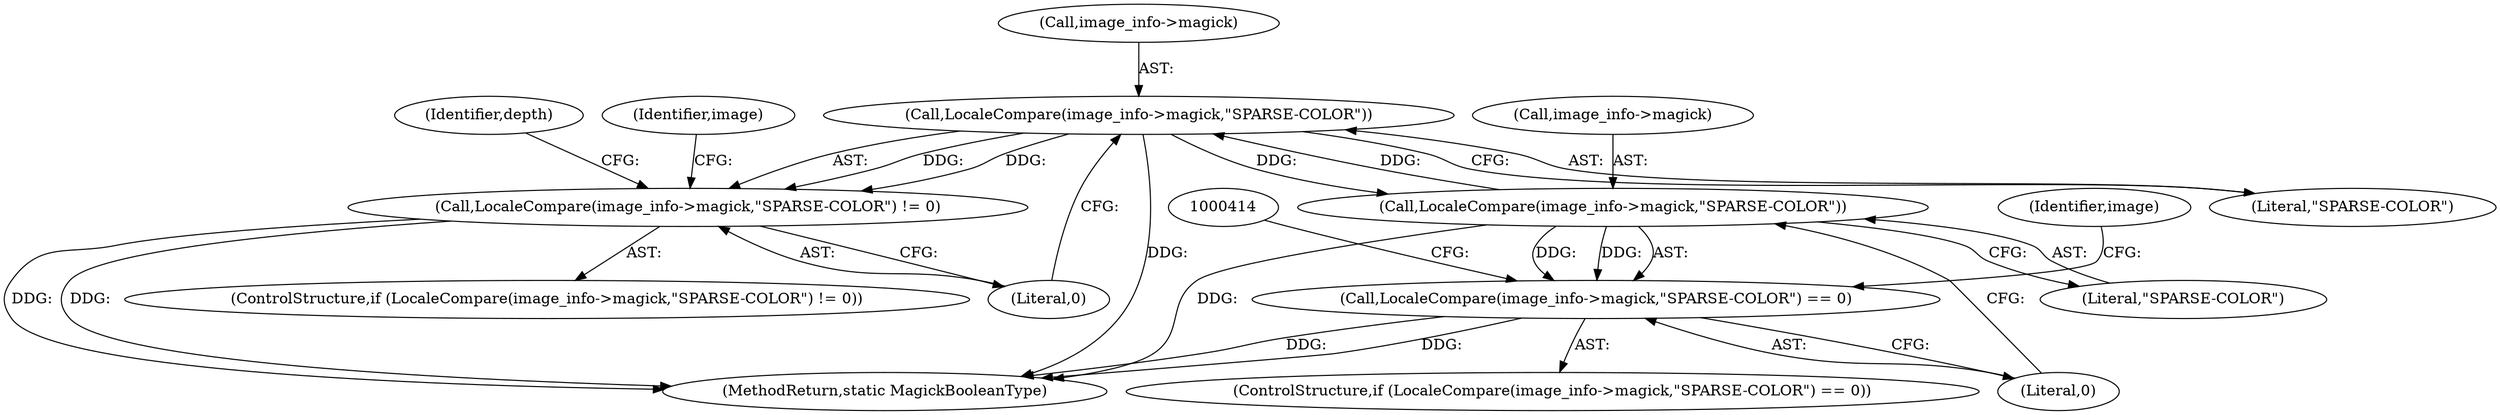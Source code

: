 digraph "0_ImageMagick_b61d35eaccc0a7ddeff8a1c3abfcd0a43ccf210b_1@pointer" {
"1000232" [label="(Call,LocaleCompare(image_info->magick,\"SPARSE-COLOR\"))"];
"1000360" [label="(Call,LocaleCompare(image_info->magick,\"SPARSE-COLOR\"))"];
"1000232" [label="(Call,LocaleCompare(image_info->magick,\"SPARSE-COLOR\"))"];
"1000231" [label="(Call,LocaleCompare(image_info->magick,\"SPARSE-COLOR\") != 0)"];
"1000359" [label="(Call,LocaleCompare(image_info->magick,\"SPARSE-COLOR\") == 0)"];
"1000360" [label="(Call,LocaleCompare(image_info->magick,\"SPARSE-COLOR\"))"];
"1000233" [label="(Call,image_info->magick)"];
"1000241" [label="(Identifier,depth)"];
"1000359" [label="(Call,LocaleCompare(image_info->magick,\"SPARSE-COLOR\") == 0)"];
"1000370" [label="(Identifier,image)"];
"1000231" [label="(Call,LocaleCompare(image_info->magick,\"SPARSE-COLOR\") != 0)"];
"1000632" [label="(MethodReturn,static MagickBooleanType)"];
"1000232" [label="(Call,LocaleCompare(image_info->magick,\"SPARSE-COLOR\"))"];
"1000365" [label="(Literal,0)"];
"1000230" [label="(ControlStructure,if (LocaleCompare(image_info->magick,\"SPARSE-COLOR\") != 0))"];
"1000236" [label="(Literal,\"SPARSE-COLOR\")"];
"1000237" [label="(Literal,0)"];
"1000361" [label="(Call,image_info->magick)"];
"1000279" [label="(Identifier,image)"];
"1000358" [label="(ControlStructure,if (LocaleCompare(image_info->magick,\"SPARSE-COLOR\") == 0))"];
"1000364" [label="(Literal,\"SPARSE-COLOR\")"];
"1000232" -> "1000231"  [label="AST: "];
"1000232" -> "1000236"  [label="CFG: "];
"1000233" -> "1000232"  [label="AST: "];
"1000236" -> "1000232"  [label="AST: "];
"1000237" -> "1000232"  [label="CFG: "];
"1000232" -> "1000632"  [label="DDG: "];
"1000232" -> "1000231"  [label="DDG: "];
"1000232" -> "1000231"  [label="DDG: "];
"1000360" -> "1000232"  [label="DDG: "];
"1000232" -> "1000360"  [label="DDG: "];
"1000360" -> "1000359"  [label="AST: "];
"1000360" -> "1000364"  [label="CFG: "];
"1000361" -> "1000360"  [label="AST: "];
"1000364" -> "1000360"  [label="AST: "];
"1000365" -> "1000360"  [label="CFG: "];
"1000360" -> "1000632"  [label="DDG: "];
"1000360" -> "1000359"  [label="DDG: "];
"1000360" -> "1000359"  [label="DDG: "];
"1000231" -> "1000230"  [label="AST: "];
"1000231" -> "1000237"  [label="CFG: "];
"1000237" -> "1000231"  [label="AST: "];
"1000241" -> "1000231"  [label="CFG: "];
"1000279" -> "1000231"  [label="CFG: "];
"1000231" -> "1000632"  [label="DDG: "];
"1000231" -> "1000632"  [label="DDG: "];
"1000359" -> "1000358"  [label="AST: "];
"1000359" -> "1000365"  [label="CFG: "];
"1000365" -> "1000359"  [label="AST: "];
"1000370" -> "1000359"  [label="CFG: "];
"1000414" -> "1000359"  [label="CFG: "];
"1000359" -> "1000632"  [label="DDG: "];
"1000359" -> "1000632"  [label="DDG: "];
}
